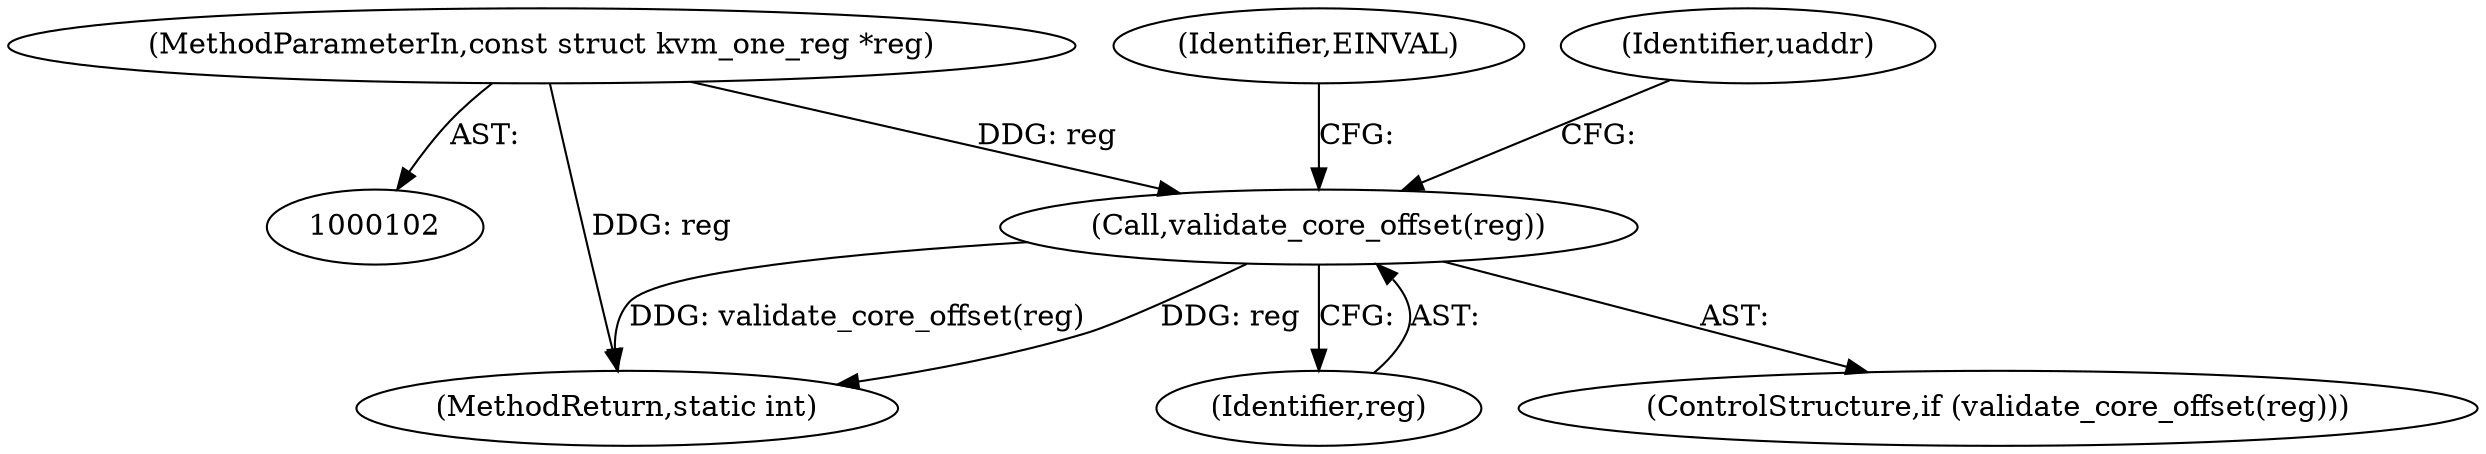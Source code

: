 digraph "0_linux_d26c25a9d19b5976b319af528886f89cf455692d@pointer" {
"1000157" [label="(Call,validate_core_offset(reg))"];
"1000104" [label="(MethodParameterIn,const struct kvm_one_reg *reg)"];
"1000156" [label="(ControlStructure,if (validate_core_offset(reg)))"];
"1000161" [label="(Identifier,EINVAL)"];
"1000179" [label="(MethodReturn,static int)"];
"1000104" [label="(MethodParameterIn,const struct kvm_one_reg *reg)"];
"1000158" [label="(Identifier,reg)"];
"1000164" [label="(Identifier,uaddr)"];
"1000157" [label="(Call,validate_core_offset(reg))"];
"1000157" -> "1000156"  [label="AST: "];
"1000157" -> "1000158"  [label="CFG: "];
"1000158" -> "1000157"  [label="AST: "];
"1000161" -> "1000157"  [label="CFG: "];
"1000164" -> "1000157"  [label="CFG: "];
"1000157" -> "1000179"  [label="DDG: validate_core_offset(reg)"];
"1000157" -> "1000179"  [label="DDG: reg"];
"1000104" -> "1000157"  [label="DDG: reg"];
"1000104" -> "1000102"  [label="AST: "];
"1000104" -> "1000179"  [label="DDG: reg"];
}
